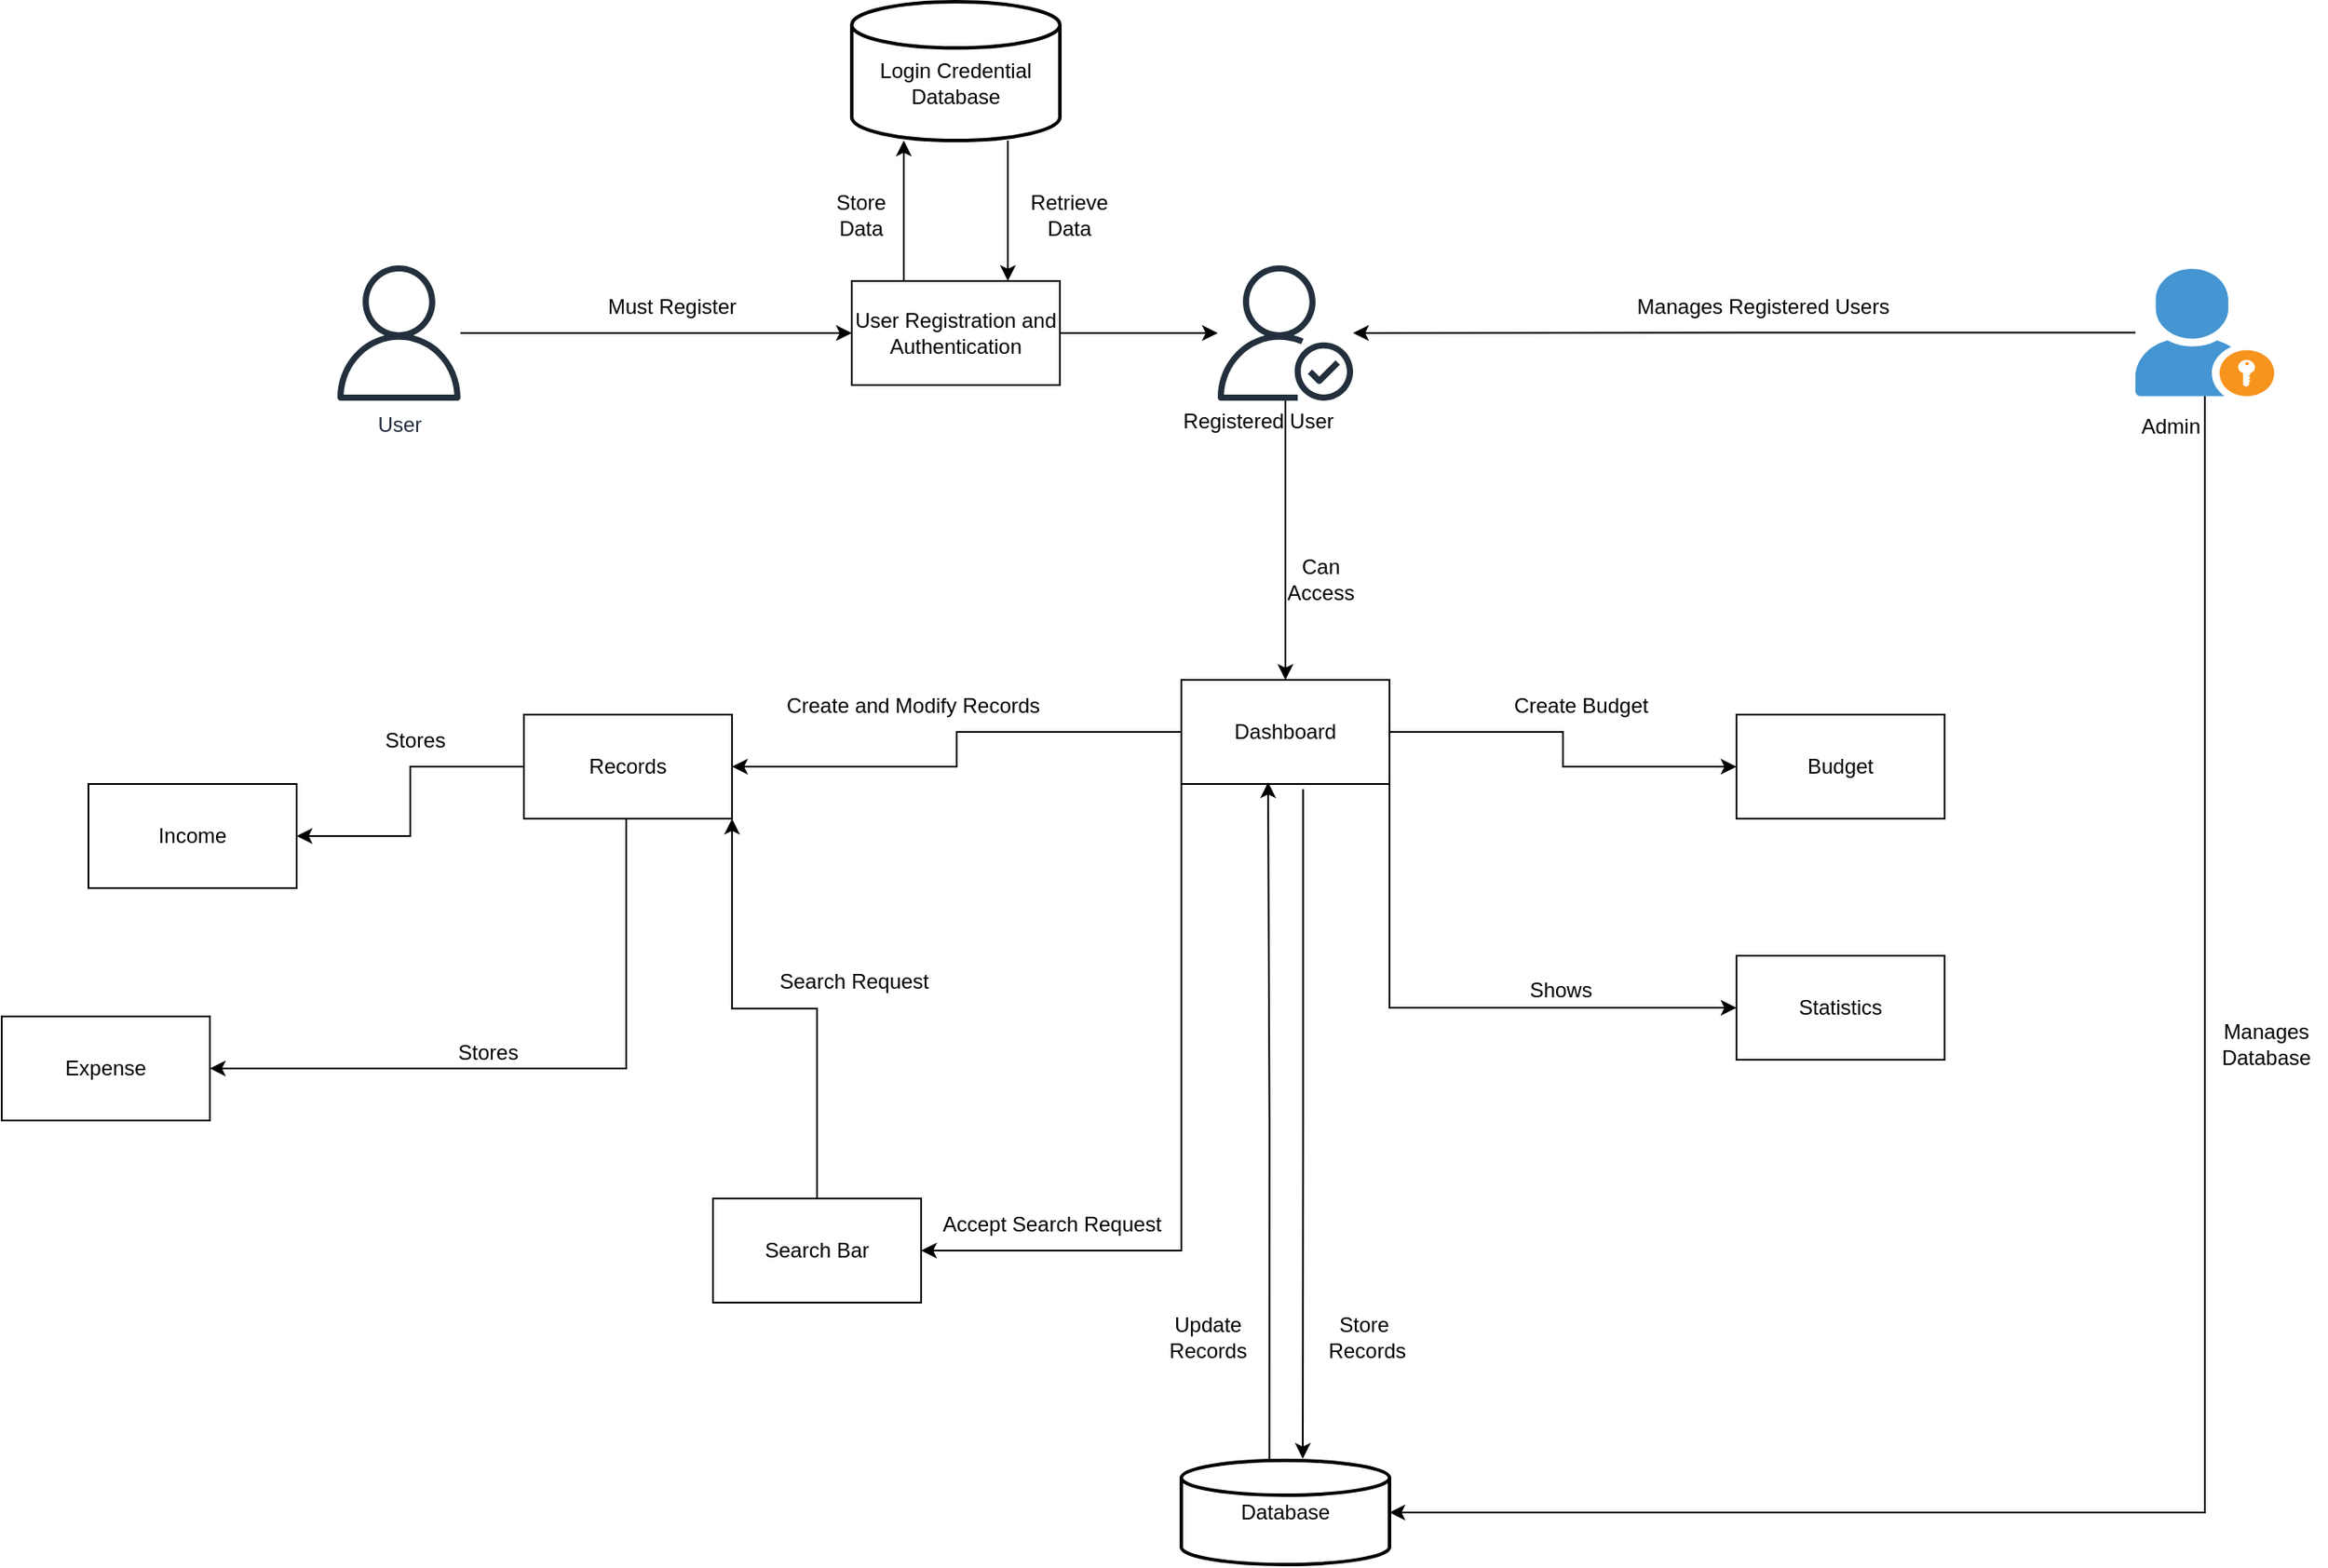 <mxfile version="23.0.2" type="github">
  <diagram name="Page-1" id="Mnk-jpi9ywoGEMoWKH_Y">
    <mxGraphModel dx="2323" dy="1856" grid="1" gridSize="10" guides="1" tooltips="1" connect="1" arrows="1" fold="1" page="1" pageScale="1" pageWidth="827" pageHeight="1169" math="0" shadow="0">
      <root>
        <mxCell id="0" />
        <mxCell id="1" parent="0" />
        <mxCell id="QJrnhE2Pbet0FXguf8nz-22" value="" style="edgeStyle=orthogonalEdgeStyle;rounded=0;orthogonalLoop=1;jettySize=auto;html=1;" edge="1" parent="1" source="QJrnhE2Pbet0FXguf8nz-13" target="QJrnhE2Pbet0FXguf8nz-4">
          <mxGeometry relative="1" as="geometry" />
        </mxCell>
        <mxCell id="QJrnhE2Pbet0FXguf8nz-13" value="" style="sketch=0;outlineConnect=0;fontColor=#232F3E;gradientColor=none;fillColor=#232F3D;strokeColor=none;dashed=0;verticalLabelPosition=bottom;verticalAlign=top;align=center;html=1;fontSize=12;fontStyle=0;aspect=fixed;pointerEvents=1;shape=mxgraph.aws4.authenticated_user;" vertex="1" parent="1">
          <mxGeometry x="401" y="122" width="78" height="78" as="geometry" />
        </mxCell>
        <mxCell id="QJrnhE2Pbet0FXguf8nz-20" value="" style="edgeStyle=orthogonalEdgeStyle;rounded=0;orthogonalLoop=1;jettySize=auto;html=1;" edge="1" parent="1" source="QJrnhE2Pbet0FXguf8nz-2" target="QJrnhE2Pbet0FXguf8nz-3">
          <mxGeometry relative="1" as="geometry" />
        </mxCell>
        <mxCell id="QJrnhE2Pbet0FXguf8nz-2" value="User" style="sketch=0;outlineConnect=0;fontColor=#232F3E;gradientColor=none;fillColor=#232F3D;strokeColor=none;dashed=0;verticalLabelPosition=bottom;verticalAlign=top;align=center;html=1;fontSize=12;fontStyle=0;aspect=fixed;pointerEvents=1;shape=mxgraph.aws4.user;" vertex="1" parent="1">
          <mxGeometry x="-110" y="122" width="78" height="78" as="geometry" />
        </mxCell>
        <mxCell id="QJrnhE2Pbet0FXguf8nz-21" value="" style="edgeStyle=orthogonalEdgeStyle;rounded=0;orthogonalLoop=1;jettySize=auto;html=1;" edge="1" parent="1" source="QJrnhE2Pbet0FXguf8nz-3" target="QJrnhE2Pbet0FXguf8nz-13">
          <mxGeometry relative="1" as="geometry" />
        </mxCell>
        <mxCell id="QJrnhE2Pbet0FXguf8nz-3" value="User Registration and Authentication" style="rounded=0;whiteSpace=wrap;html=1;" vertex="1" parent="1">
          <mxGeometry x="190" y="131" width="120" height="60" as="geometry" />
        </mxCell>
        <mxCell id="QJrnhE2Pbet0FXguf8nz-23" style="edgeStyle=orthogonalEdgeStyle;rounded=0;orthogonalLoop=1;jettySize=auto;html=1;" edge="1" parent="1" source="QJrnhE2Pbet0FXguf8nz-4" target="QJrnhE2Pbet0FXguf8nz-7">
          <mxGeometry relative="1" as="geometry" />
        </mxCell>
        <mxCell id="QJrnhE2Pbet0FXguf8nz-24" style="edgeStyle=orthogonalEdgeStyle;rounded=0;orthogonalLoop=1;jettySize=auto;html=1;" edge="1" parent="1" source="QJrnhE2Pbet0FXguf8nz-4" target="QJrnhE2Pbet0FXguf8nz-5">
          <mxGeometry relative="1" as="geometry" />
        </mxCell>
        <mxCell id="QJrnhE2Pbet0FXguf8nz-26" style="edgeStyle=orthogonalEdgeStyle;rounded=0;orthogonalLoop=1;jettySize=auto;html=1;exitX=0;exitY=1;exitDx=0;exitDy=0;entryX=1;entryY=0.5;entryDx=0;entryDy=0;" edge="1" parent="1" source="QJrnhE2Pbet0FXguf8nz-4" target="QJrnhE2Pbet0FXguf8nz-11">
          <mxGeometry relative="1" as="geometry" />
        </mxCell>
        <mxCell id="QJrnhE2Pbet0FXguf8nz-58" style="edgeStyle=orthogonalEdgeStyle;rounded=0;orthogonalLoop=1;jettySize=auto;html=1;exitX=1;exitY=1;exitDx=0;exitDy=0;entryX=0;entryY=0.5;entryDx=0;entryDy=0;" edge="1" parent="1" source="QJrnhE2Pbet0FXguf8nz-4" target="QJrnhE2Pbet0FXguf8nz-6">
          <mxGeometry relative="1" as="geometry" />
        </mxCell>
        <mxCell id="QJrnhE2Pbet0FXguf8nz-4" value="Dashboard" style="rounded=0;whiteSpace=wrap;html=1;" vertex="1" parent="1">
          <mxGeometry x="380" y="361" width="120" height="60" as="geometry" />
        </mxCell>
        <mxCell id="QJrnhE2Pbet0FXguf8nz-55" style="edgeStyle=orthogonalEdgeStyle;rounded=0;orthogonalLoop=1;jettySize=auto;html=1;entryX=1;entryY=0.5;entryDx=0;entryDy=0;" edge="1" parent="1" source="QJrnhE2Pbet0FXguf8nz-5" target="QJrnhE2Pbet0FXguf8nz-8">
          <mxGeometry relative="1" as="geometry" />
        </mxCell>
        <mxCell id="QJrnhE2Pbet0FXguf8nz-56" style="edgeStyle=orthogonalEdgeStyle;rounded=0;orthogonalLoop=1;jettySize=auto;html=1;entryX=1;entryY=0.5;entryDx=0;entryDy=0;" edge="1" parent="1" source="QJrnhE2Pbet0FXguf8nz-5" target="QJrnhE2Pbet0FXguf8nz-9">
          <mxGeometry relative="1" as="geometry">
            <Array as="points">
              <mxPoint x="60" y="585" />
            </Array>
          </mxGeometry>
        </mxCell>
        <mxCell id="QJrnhE2Pbet0FXguf8nz-5" value="Records" style="rounded=0;whiteSpace=wrap;html=1;" vertex="1" parent="1">
          <mxGeometry x="1" y="381" width="120" height="60" as="geometry" />
        </mxCell>
        <mxCell id="QJrnhE2Pbet0FXguf8nz-6" value="Statistics" style="rounded=0;whiteSpace=wrap;html=1;" vertex="1" parent="1">
          <mxGeometry x="700" y="520" width="120" height="60" as="geometry" />
        </mxCell>
        <mxCell id="QJrnhE2Pbet0FXguf8nz-7" value="Budget" style="rounded=0;whiteSpace=wrap;html=1;" vertex="1" parent="1">
          <mxGeometry x="700" y="381" width="120" height="60" as="geometry" />
        </mxCell>
        <mxCell id="QJrnhE2Pbet0FXguf8nz-8" value="Income" style="rounded=0;whiteSpace=wrap;html=1;" vertex="1" parent="1">
          <mxGeometry x="-250" y="421" width="120" height="60" as="geometry" />
        </mxCell>
        <mxCell id="QJrnhE2Pbet0FXguf8nz-9" value="Expense" style="rounded=0;whiteSpace=wrap;html=1;" vertex="1" parent="1">
          <mxGeometry x="-300.0" y="555" width="120" height="60" as="geometry" />
        </mxCell>
        <mxCell id="QJrnhE2Pbet0FXguf8nz-65" style="edgeStyle=orthogonalEdgeStyle;rounded=0;orthogonalLoop=1;jettySize=auto;html=1;entryX=1;entryY=1;entryDx=0;entryDy=0;" edge="1" parent="1" source="QJrnhE2Pbet0FXguf8nz-11" target="QJrnhE2Pbet0FXguf8nz-5">
          <mxGeometry relative="1" as="geometry" />
        </mxCell>
        <mxCell id="QJrnhE2Pbet0FXguf8nz-11" value="Search Bar" style="rounded=0;whiteSpace=wrap;html=1;" vertex="1" parent="1">
          <mxGeometry x="110" y="660" width="120" height="60" as="geometry" />
        </mxCell>
        <mxCell id="QJrnhE2Pbet0FXguf8nz-43" style="edgeStyle=orthogonalEdgeStyle;rounded=0;orthogonalLoop=1;jettySize=auto;html=1;" edge="1" parent="1" source="QJrnhE2Pbet0FXguf8nz-12" target="QJrnhE2Pbet0FXguf8nz-13">
          <mxGeometry relative="1" as="geometry" />
        </mxCell>
        <mxCell id="QJrnhE2Pbet0FXguf8nz-12" value="" style="shadow=0;dashed=0;html=1;strokeColor=none;fillColor=#4495D1;labelPosition=center;verticalLabelPosition=bottom;verticalAlign=top;align=center;outlineConnect=0;shape=mxgraph.veeam.portal_admin;" vertex="1" parent="1">
          <mxGeometry x="930" y="124" width="80" height="73.4" as="geometry" />
        </mxCell>
        <mxCell id="QJrnhE2Pbet0FXguf8nz-53" style="edgeStyle=orthogonalEdgeStyle;rounded=0;orthogonalLoop=1;jettySize=auto;html=1;exitX=0.423;exitY=0.03;exitDx=0;exitDy=0;exitPerimeter=0;" edge="1" parent="1" source="QJrnhE2Pbet0FXguf8nz-16">
          <mxGeometry relative="1" as="geometry">
            <mxPoint x="430" y="420" as="targetPoint" />
          </mxGeometry>
        </mxCell>
        <mxCell id="QJrnhE2Pbet0FXguf8nz-16" value="Database" style="strokeWidth=2;html=1;shape=mxgraph.flowchart.database;whiteSpace=wrap;" vertex="1" parent="1">
          <mxGeometry x="380" y="811" width="120" height="60" as="geometry" />
        </mxCell>
        <mxCell id="QJrnhE2Pbet0FXguf8nz-17" value="&lt;br&gt;Login Credential Database" style="strokeWidth=2;html=1;shape=mxgraph.flowchart.database;whiteSpace=wrap;" vertex="1" parent="1">
          <mxGeometry x="190" y="-30" width="120" height="80" as="geometry" />
        </mxCell>
        <mxCell id="QJrnhE2Pbet0FXguf8nz-37" style="edgeStyle=orthogonalEdgeStyle;rounded=0;orthogonalLoop=1;jettySize=auto;html=1;exitX=0.585;exitY=1.049;exitDx=0;exitDy=0;exitPerimeter=0;" edge="1" parent="1" source="QJrnhE2Pbet0FXguf8nz-4">
          <mxGeometry relative="1" as="geometry">
            <mxPoint x="450" y="810" as="targetPoint" />
            <Array as="points" />
          </mxGeometry>
        </mxCell>
        <mxCell id="QJrnhE2Pbet0FXguf8nz-40" style="edgeStyle=orthogonalEdgeStyle;rounded=0;orthogonalLoop=1;jettySize=auto;html=1;exitX=0.25;exitY=0;exitDx=0;exitDy=0;entryX=0.25;entryY=1;entryDx=0;entryDy=0;entryPerimeter=0;" edge="1" parent="1" source="QJrnhE2Pbet0FXguf8nz-3" target="QJrnhE2Pbet0FXguf8nz-17">
          <mxGeometry relative="1" as="geometry" />
        </mxCell>
        <mxCell id="QJrnhE2Pbet0FXguf8nz-42" style="edgeStyle=orthogonalEdgeStyle;rounded=0;orthogonalLoop=1;jettySize=auto;html=1;exitX=0.75;exitY=1;exitDx=0;exitDy=0;entryX=0.75;entryY=0;entryDx=0;entryDy=0;exitPerimeter=0;" edge="1" parent="1" source="QJrnhE2Pbet0FXguf8nz-17" target="QJrnhE2Pbet0FXguf8nz-3">
          <mxGeometry relative="1" as="geometry" />
        </mxCell>
        <mxCell id="QJrnhE2Pbet0FXguf8nz-44" style="edgeStyle=orthogonalEdgeStyle;rounded=0;orthogonalLoop=1;jettySize=auto;html=1;entryX=1;entryY=0.5;entryDx=0;entryDy=0;entryPerimeter=0;" edge="1" parent="1" source="QJrnhE2Pbet0FXguf8nz-12" target="QJrnhE2Pbet0FXguf8nz-16">
          <mxGeometry relative="1" as="geometry">
            <Array as="points">
              <mxPoint x="970" y="841" />
            </Array>
          </mxGeometry>
        </mxCell>
        <mxCell id="QJrnhE2Pbet0FXguf8nz-45" value="Manages Registered Users" style="text;html=1;align=center;verticalAlign=middle;resizable=0;points=[];autosize=1;strokeColor=none;fillColor=none;" vertex="1" parent="1">
          <mxGeometry x="630" y="131" width="170" height="30" as="geometry" />
        </mxCell>
        <mxCell id="QJrnhE2Pbet0FXguf8nz-46" value="Must Register" style="text;html=1;align=center;verticalAlign=middle;resizable=0;points=[];autosize=1;strokeColor=none;fillColor=none;" vertex="1" parent="1">
          <mxGeometry x="36" y="131" width="100" height="30" as="geometry" />
        </mxCell>
        <mxCell id="QJrnhE2Pbet0FXguf8nz-47" value="Store &lt;br&gt;Data" style="text;html=1;align=center;verticalAlign=middle;resizable=0;points=[];autosize=1;strokeColor=none;fillColor=none;" vertex="1" parent="1">
          <mxGeometry x="170" y="73" width="50" height="40" as="geometry" />
        </mxCell>
        <mxCell id="QJrnhE2Pbet0FXguf8nz-48" value="Retrieve&lt;br&gt;Data" style="text;html=1;align=center;verticalAlign=middle;resizable=0;points=[];autosize=1;strokeColor=none;fillColor=none;" vertex="1" parent="1">
          <mxGeometry x="280" y="73" width="70" height="40" as="geometry" />
        </mxCell>
        <mxCell id="QJrnhE2Pbet0FXguf8nz-49" value="Registered User" style="text;html=1;align=center;verticalAlign=middle;resizable=0;points=[];autosize=1;strokeColor=none;fillColor=none;" vertex="1" parent="1">
          <mxGeometry x="369" y="197.4" width="110" height="30" as="geometry" />
        </mxCell>
        <mxCell id="QJrnhE2Pbet0FXguf8nz-50" value="Manages&lt;br&gt;Database" style="text;html=1;align=center;verticalAlign=middle;resizable=0;points=[];autosize=1;strokeColor=none;fillColor=none;" vertex="1" parent="1">
          <mxGeometry x="970" y="551" width="70" height="40" as="geometry" />
        </mxCell>
        <mxCell id="QJrnhE2Pbet0FXguf8nz-51" value="Can&lt;br&gt;Access" style="text;html=1;align=center;verticalAlign=middle;resizable=0;points=[];autosize=1;strokeColor=none;fillColor=none;" vertex="1" parent="1">
          <mxGeometry x="430" y="283" width="60" height="40" as="geometry" />
        </mxCell>
        <mxCell id="QJrnhE2Pbet0FXguf8nz-52" value="Create and Modify Records" style="text;html=1;align=center;verticalAlign=middle;resizable=0;points=[];autosize=1;strokeColor=none;fillColor=none;" vertex="1" parent="1">
          <mxGeometry x="140" y="361" width="170" height="30" as="geometry" />
        </mxCell>
        <mxCell id="QJrnhE2Pbet0FXguf8nz-54" value="Create Budget" style="text;html=1;align=center;verticalAlign=middle;resizable=0;points=[];autosize=1;strokeColor=none;fillColor=none;" vertex="1" parent="1">
          <mxGeometry x="560" y="361" width="100" height="30" as="geometry" />
        </mxCell>
        <mxCell id="QJrnhE2Pbet0FXguf8nz-59" value="Stores" style="text;html=1;align=center;verticalAlign=middle;resizable=0;points=[];autosize=1;strokeColor=none;fillColor=none;" vertex="1" parent="1">
          <mxGeometry x="-92" y="381" width="60" height="30" as="geometry" />
        </mxCell>
        <mxCell id="QJrnhE2Pbet0FXguf8nz-60" value="Stores" style="text;html=1;align=center;verticalAlign=middle;resizable=0;points=[];autosize=1;strokeColor=none;fillColor=none;" vertex="1" parent="1">
          <mxGeometry x="-50" y="561" width="60" height="30" as="geometry" />
        </mxCell>
        <mxCell id="QJrnhE2Pbet0FXguf8nz-61" value="Shows&amp;nbsp;" style="text;html=1;align=center;verticalAlign=middle;resizable=0;points=[];autosize=1;strokeColor=none;fillColor=none;" vertex="1" parent="1">
          <mxGeometry x="570" y="525" width="60" height="30" as="geometry" />
        </mxCell>
        <mxCell id="QJrnhE2Pbet0FXguf8nz-62" value="Accept Search Request" style="text;html=1;align=center;verticalAlign=middle;resizable=0;points=[];autosize=1;strokeColor=none;fillColor=none;" vertex="1" parent="1">
          <mxGeometry x="230" y="660" width="150" height="30" as="geometry" />
        </mxCell>
        <mxCell id="QJrnhE2Pbet0FXguf8nz-66" value="Search Request" style="text;html=1;align=center;verticalAlign=middle;resizable=0;points=[];autosize=1;strokeColor=none;fillColor=none;" vertex="1" parent="1">
          <mxGeometry x="136" y="520" width="110" height="30" as="geometry" />
        </mxCell>
        <mxCell id="QJrnhE2Pbet0FXguf8nz-67" value="Update &lt;br&gt;Records" style="text;html=1;align=center;verticalAlign=middle;resizable=0;points=[];autosize=1;strokeColor=none;fillColor=none;" vertex="1" parent="1">
          <mxGeometry x="360" y="720" width="70" height="40" as="geometry" />
        </mxCell>
        <mxCell id="QJrnhE2Pbet0FXguf8nz-68" value="Store&lt;br&gt;&amp;nbsp;Records" style="text;html=1;align=center;verticalAlign=middle;resizable=0;points=[];autosize=1;strokeColor=none;fillColor=none;" vertex="1" parent="1">
          <mxGeometry x="450" y="720" width="70" height="40" as="geometry" />
        </mxCell>
        <mxCell id="QJrnhE2Pbet0FXguf8nz-69" value="Admin" style="text;html=1;align=center;verticalAlign=middle;resizable=0;points=[];autosize=1;strokeColor=none;fillColor=none;" vertex="1" parent="1">
          <mxGeometry x="920" y="200" width="60" height="30" as="geometry" />
        </mxCell>
      </root>
    </mxGraphModel>
  </diagram>
</mxfile>

